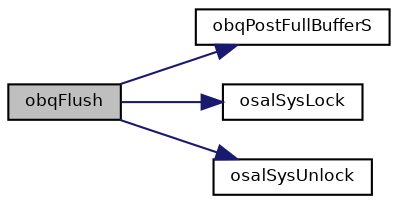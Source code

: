 digraph "obqFlush"
{
  bgcolor="transparent";
  edge [fontname="Helvetica",fontsize="8",labelfontname="Helvetica",labelfontsize="8"];
  node [fontname="Helvetica",fontsize="8",shape=record];
  rankdir="LR";
  Node47 [label="obqFlush",height=0.2,width=0.4,color="black", fillcolor="grey75", style="filled", fontcolor="black"];
  Node47 -> Node48 [color="midnightblue",fontsize="8",style="solid",fontname="Helvetica"];
  Node48 [label="obqPostFullBufferS",height=0.2,width=0.4,color="black",URL="$group___h_a_l___b_u_f_f_e_r_s.html#ga76b1e20bacea1453e16338e6fd12e6cf",tooltip="Posts a new filled buffer to the queue. "];
  Node47 -> Node49 [color="midnightblue",fontsize="8",style="solid",fontname="Helvetica"];
  Node49 [label="osalSysLock",height=0.2,width=0.4,color="black",URL="$group___o_s_a_l.html#ga0cb5e528b0114b4ca61c2eb65a0515fa",tooltip="Enters a critical zone from thread context. "];
  Node47 -> Node50 [color="midnightblue",fontsize="8",style="solid",fontname="Helvetica"];
  Node50 [label="osalSysUnlock",height=0.2,width=0.4,color="black",URL="$group___o_s_a_l.html#ga17dbf4a1761019b8d94f43832c506543",tooltip="Leaves a critical zone from thread context. "];
}
